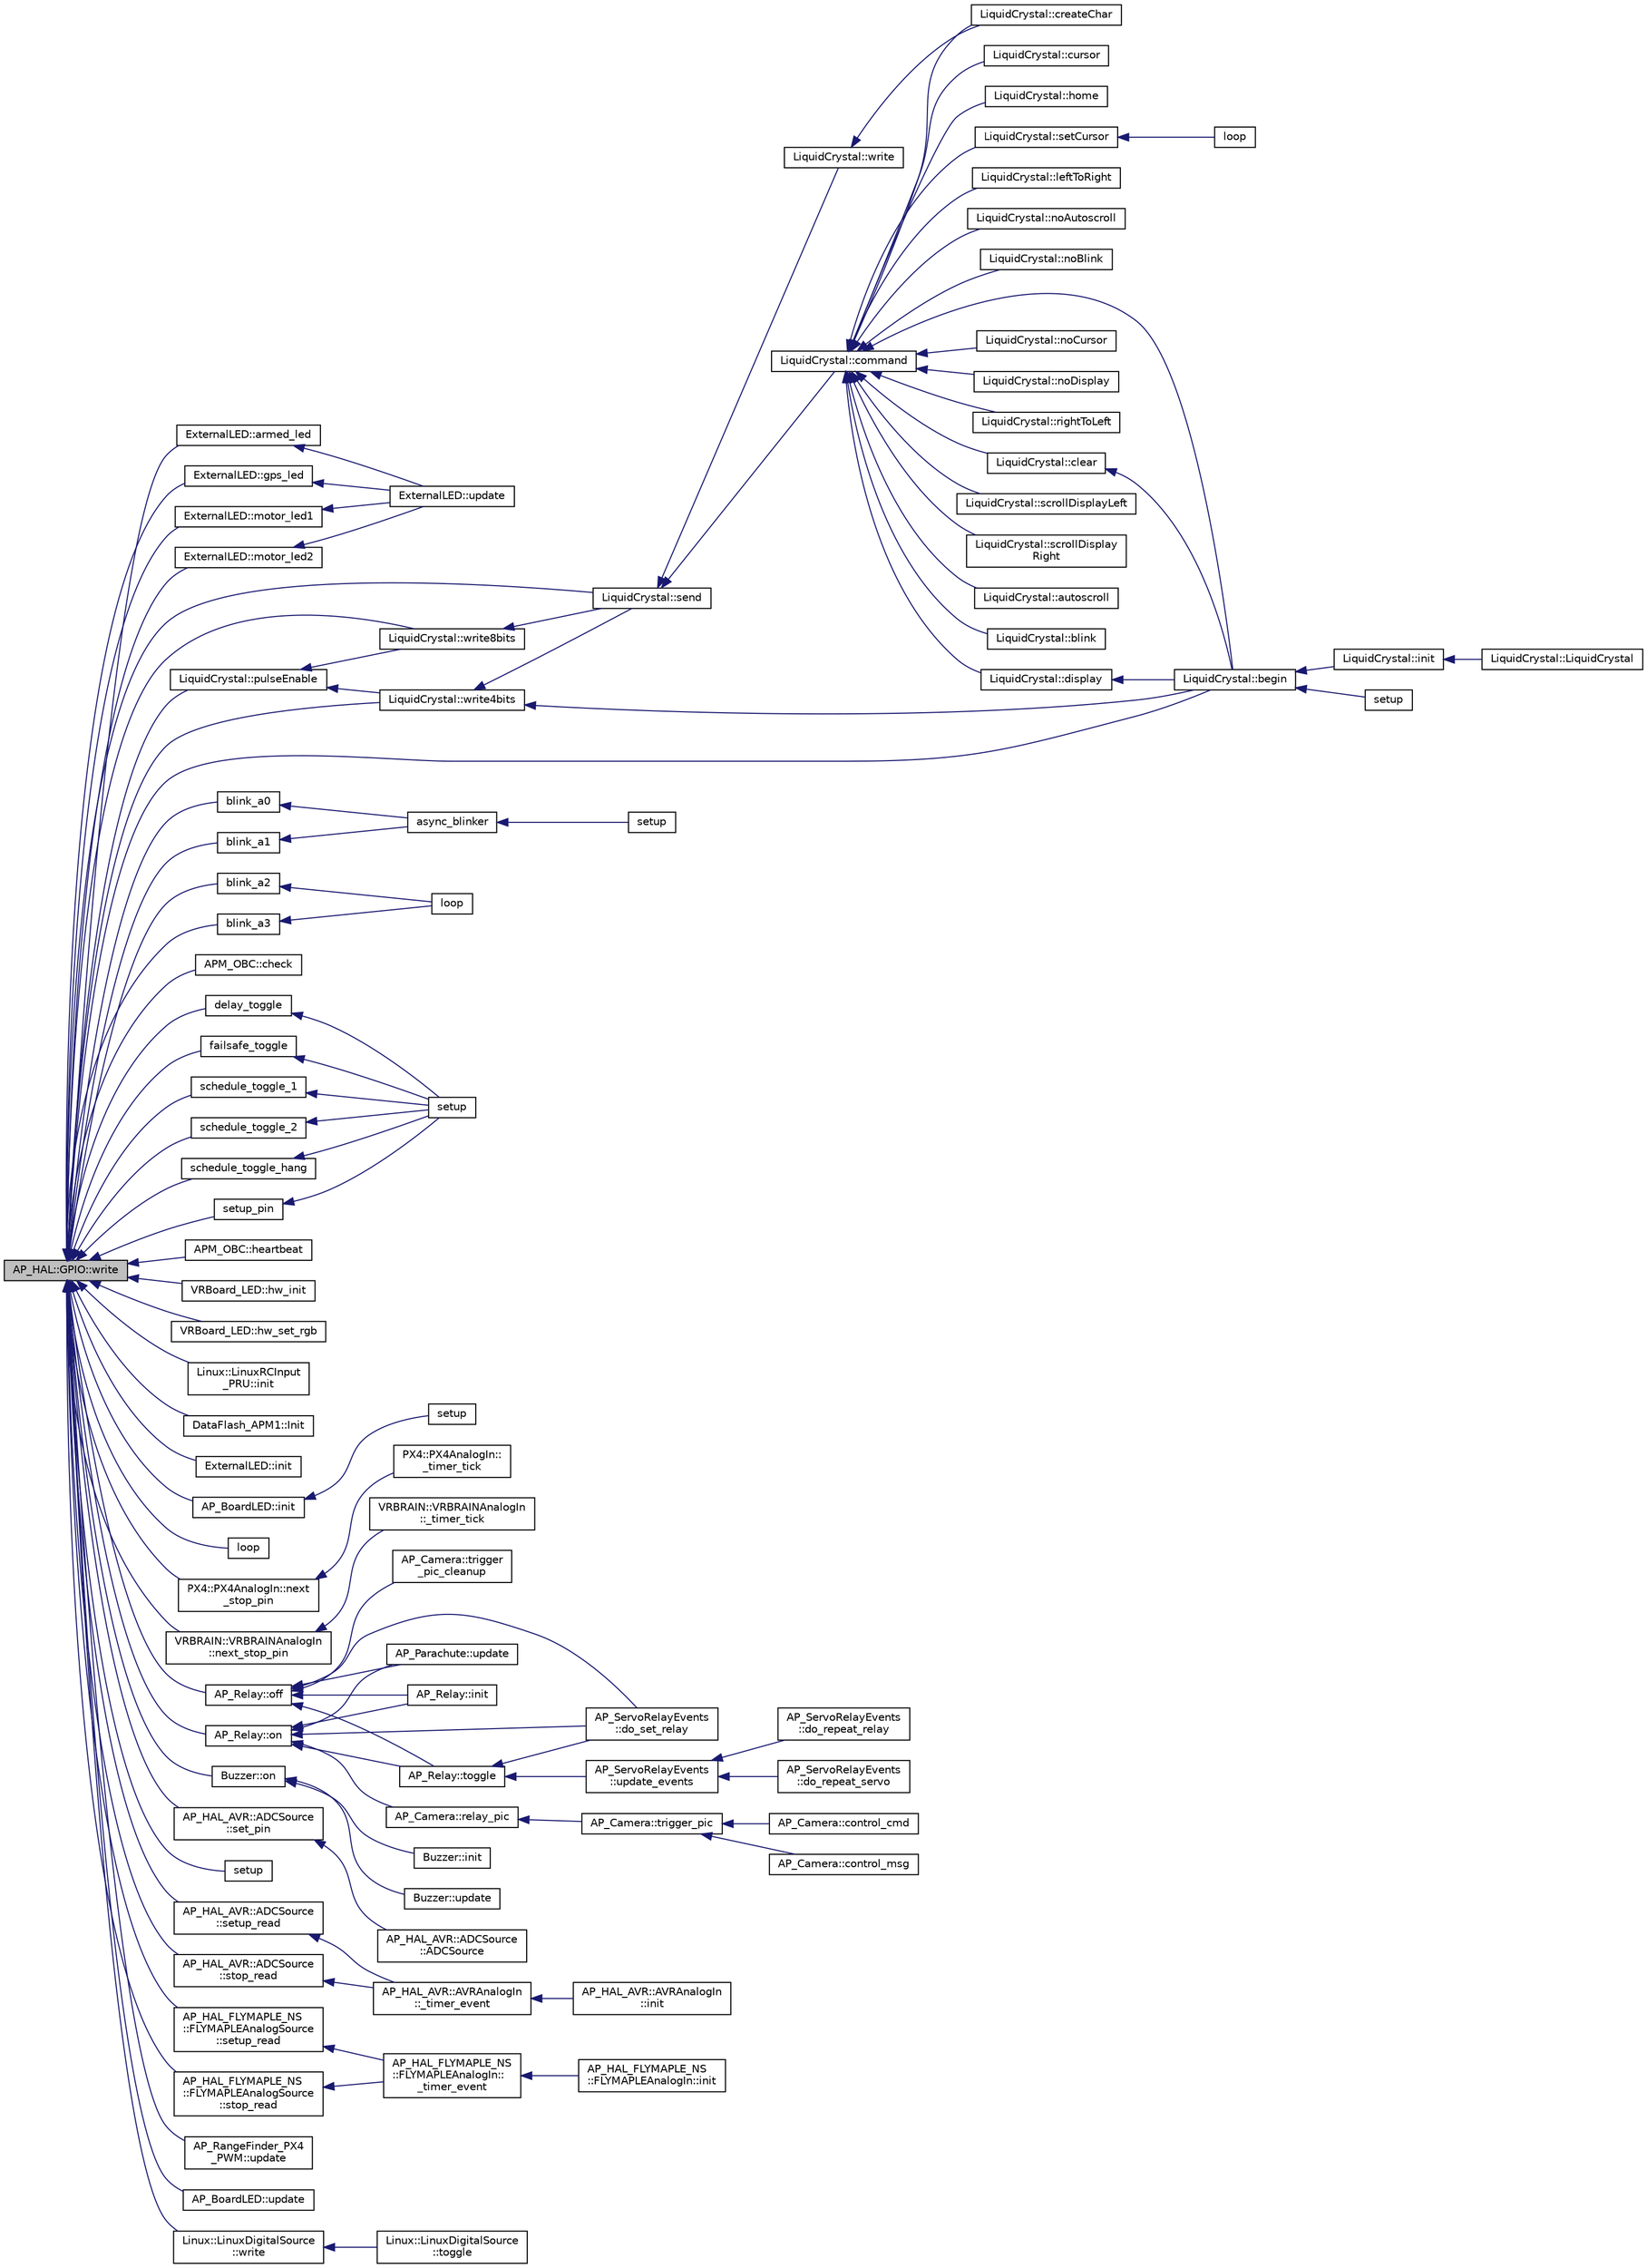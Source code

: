 digraph "AP_HAL::GPIO::write"
{
 // INTERACTIVE_SVG=YES
  edge [fontname="Helvetica",fontsize="10",labelfontname="Helvetica",labelfontsize="10"];
  node [fontname="Helvetica",fontsize="10",shape=record];
  rankdir="LR";
  Node1 [label="AP_HAL::GPIO::write",height=0.2,width=0.4,color="black", fillcolor="grey75", style="filled" fontcolor="black"];
  Node1 -> Node2 [dir="back",color="midnightblue",fontsize="10",style="solid",fontname="Helvetica"];
  Node2 [label="ExternalLED::armed_led",height=0.2,width=0.4,color="black", fillcolor="white", style="filled",URL="$classExternalLED.html#a7c818fff1f058f49e270f1df69c7fc07"];
  Node2 -> Node3 [dir="back",color="midnightblue",fontsize="10",style="solid",fontname="Helvetica"];
  Node3 [label="ExternalLED::update",height=0.2,width=0.4,color="black", fillcolor="white", style="filled",URL="$classExternalLED.html#a8cb1175f00faa179f2f68f39ac50a458"];
  Node1 -> Node4 [dir="back",color="midnightblue",fontsize="10",style="solid",fontname="Helvetica"];
  Node4 [label="LiquidCrystal::begin",height=0.2,width=0.4,color="black", fillcolor="white", style="filled",URL="$classLiquidCrystal.html#adb5f37d69809ed7c0772c74a4adff19b"];
  Node4 -> Node5 [dir="back",color="midnightblue",fontsize="10",style="solid",fontname="Helvetica"];
  Node5 [label="LiquidCrystal::init",height=0.2,width=0.4,color="black", fillcolor="white", style="filled",URL="$classLiquidCrystal.html#ae45eec827b26174f73e9cf3ddda635af"];
  Node5 -> Node6 [dir="back",color="midnightblue",fontsize="10",style="solid",fontname="Helvetica"];
  Node6 [label="LiquidCrystal::LiquidCrystal",height=0.2,width=0.4,color="black", fillcolor="white", style="filled",URL="$classLiquidCrystal.html#a30e3d865c4b4a003a36cb45903f93644"];
  Node4 -> Node7 [dir="back",color="midnightblue",fontsize="10",style="solid",fontname="Helvetica"];
  Node7 [label="setup",height=0.2,width=0.4,color="black", fillcolor="white", style="filled",URL="$LCDTest_8pde.html#a4fc01d736fe50cf5b977f755b675f11d"];
  Node1 -> Node8 [dir="back",color="midnightblue",fontsize="10",style="solid",fontname="Helvetica"];
  Node8 [label="blink_a0",height=0.2,width=0.4,color="black", fillcolor="white", style="filled",URL="$AP__HAL__AVR_2examples_2Semaphore_2Semaphore_8pde.html#ad26eab0db2acba1e252c0f9db67a2551"];
  Node8 -> Node9 [dir="back",color="midnightblue",fontsize="10",style="solid",fontname="Helvetica"];
  Node9 [label="async_blinker",height=0.2,width=0.4,color="black", fillcolor="white", style="filled",URL="$AP__HAL__AVR_2examples_2Semaphore_2Semaphore_8pde.html#a27754d2039e2a5f8efed763f3ad4cc74"];
  Node9 -> Node10 [dir="back",color="midnightblue",fontsize="10",style="solid",fontname="Helvetica"];
  Node10 [label="setup",height=0.2,width=0.4,color="black", fillcolor="white", style="filled",URL="$AP__HAL__AVR_2examples_2Semaphore_2Semaphore_8pde.html#a7dfd9b79bc5a37d7df40207afbc5431f"];
  Node1 -> Node11 [dir="back",color="midnightblue",fontsize="10",style="solid",fontname="Helvetica"];
  Node11 [label="blink_a1",height=0.2,width=0.4,color="black", fillcolor="white", style="filled",URL="$AP__HAL__AVR_2examples_2Semaphore_2Semaphore_8pde.html#acfa4efd9b979fe95ceabbbd93a87e540"];
  Node11 -> Node9 [dir="back",color="midnightblue",fontsize="10",style="solid",fontname="Helvetica"];
  Node1 -> Node12 [dir="back",color="midnightblue",fontsize="10",style="solid",fontname="Helvetica"];
  Node12 [label="blink_a2",height=0.2,width=0.4,color="black", fillcolor="white", style="filled",URL="$AP__HAL__AVR_2examples_2Semaphore_2Semaphore_8pde.html#aa7111f1280e1d20089f2e1e4fd73f25e"];
  Node12 -> Node13 [dir="back",color="midnightblue",fontsize="10",style="solid",fontname="Helvetica"];
  Node13 [label="loop",height=0.2,width=0.4,color="black", fillcolor="white", style="filled",URL="$AP__HAL__AVR_2examples_2Semaphore_2Semaphore_8pde.html#a0b33edabd7f1c4e4a0bf32c67269be2f"];
  Node1 -> Node14 [dir="back",color="midnightblue",fontsize="10",style="solid",fontname="Helvetica"];
  Node14 [label="blink_a3",height=0.2,width=0.4,color="black", fillcolor="white", style="filled",URL="$AP__HAL__AVR_2examples_2Semaphore_2Semaphore_8pde.html#a6d72fc68f0df4276eb0415cfabfe389c"];
  Node14 -> Node13 [dir="back",color="midnightblue",fontsize="10",style="solid",fontname="Helvetica"];
  Node1 -> Node15 [dir="back",color="midnightblue",fontsize="10",style="solid",fontname="Helvetica"];
  Node15 [label="APM_OBC::check",height=0.2,width=0.4,color="black", fillcolor="white", style="filled",URL="$classAPM__OBC.html#abcd546549be8688ab9cd0c46147dc077"];
  Node1 -> Node16 [dir="back",color="midnightblue",fontsize="10",style="solid",fontname="Helvetica"];
  Node16 [label="delay_toggle",height=0.2,width=0.4,color="black", fillcolor="white", style="filled",URL="$AP__HAL__AVR_2examples_2Scheduler_2Scheduler_8pde.html#a0464e12663d1cc5ef370fbe3991cfbd5"];
  Node16 -> Node17 [dir="back",color="midnightblue",fontsize="10",style="solid",fontname="Helvetica"];
  Node17 [label="setup",height=0.2,width=0.4,color="black", fillcolor="white", style="filled",URL="$AP__HAL__AVR_2examples_2Scheduler_2Scheduler_8pde.html#a7dfd9b79bc5a37d7df40207afbc5431f"];
  Node1 -> Node18 [dir="back",color="midnightblue",fontsize="10",style="solid",fontname="Helvetica"];
  Node18 [label="failsafe_toggle",height=0.2,width=0.4,color="black", fillcolor="white", style="filled",URL="$AP__HAL__AVR_2examples_2Scheduler_2Scheduler_8pde.html#a8a2f4c62dbf7f0197921b6ce6084a001"];
  Node18 -> Node17 [dir="back",color="midnightblue",fontsize="10",style="solid",fontname="Helvetica"];
  Node1 -> Node19 [dir="back",color="midnightblue",fontsize="10",style="solid",fontname="Helvetica"];
  Node19 [label="ExternalLED::gps_led",height=0.2,width=0.4,color="black", fillcolor="white", style="filled",URL="$classExternalLED.html#aa8be1ed06774218a107c6a2e90a1302b"];
  Node19 -> Node3 [dir="back",color="midnightblue",fontsize="10",style="solid",fontname="Helvetica"];
  Node1 -> Node20 [dir="back",color="midnightblue",fontsize="10",style="solid",fontname="Helvetica"];
  Node20 [label="APM_OBC::heartbeat",height=0.2,width=0.4,color="black", fillcolor="white", style="filled",URL="$classAPM__OBC.html#a403314b2d0960232f2681d2cc4ae864c"];
  Node1 -> Node21 [dir="back",color="midnightblue",fontsize="10",style="solid",fontname="Helvetica"];
  Node21 [label="VRBoard_LED::hw_init",height=0.2,width=0.4,color="black", fillcolor="white", style="filled",URL="$classVRBoard__LED.html#a85e5061a4ae9f1d6b3de076951ee5f7a"];
  Node1 -> Node22 [dir="back",color="midnightblue",fontsize="10",style="solid",fontname="Helvetica"];
  Node22 [label="VRBoard_LED::hw_set_rgb",height=0.2,width=0.4,color="black", fillcolor="white", style="filled",URL="$classVRBoard__LED.html#adf4afe11a6b0d9a5ad94fd8ebb8d3588"];
  Node1 -> Node23 [dir="back",color="midnightblue",fontsize="10",style="solid",fontname="Helvetica"];
  Node23 [label="Linux::LinuxRCInput\l_PRU::init",height=0.2,width=0.4,color="black", fillcolor="white", style="filled",URL="$classLinux_1_1LinuxRCInput__PRU.html#a75005316c12d28be80e8f135734a4b16"];
  Node1 -> Node24 [dir="back",color="midnightblue",fontsize="10",style="solid",fontname="Helvetica"];
  Node24 [label="DataFlash_APM1::Init",height=0.2,width=0.4,color="black", fillcolor="white", style="filled",URL="$classDataFlash__APM1.html#a97e03c262c2edd6e8070c0c6c0abf304"];
  Node1 -> Node25 [dir="back",color="midnightblue",fontsize="10",style="solid",fontname="Helvetica"];
  Node25 [label="ExternalLED::init",height=0.2,width=0.4,color="black", fillcolor="white", style="filled",URL="$classExternalLED.html#a28ac4e29e709c5be94a074f78bcdbcb6"];
  Node1 -> Node26 [dir="back",color="midnightblue",fontsize="10",style="solid",fontname="Helvetica"];
  Node26 [label="AP_BoardLED::init",height=0.2,width=0.4,color="black", fillcolor="white", style="filled",URL="$classAP__BoardLED.html#a0e4de7ec47c7e204d07481d707faf3dd"];
  Node26 -> Node27 [dir="back",color="midnightblue",fontsize="10",style="solid",fontname="Helvetica"];
  Node27 [label="setup",height=0.2,width=0.4,color="black", fillcolor="white", style="filled",URL="$GPS__AUTO__test_8pde.html#a4fc01d736fe50cf5b977f755b675f11d"];
  Node1 -> Node28 [dir="back",color="midnightblue",fontsize="10",style="solid",fontname="Helvetica"];
  Node28 [label="loop",height=0.2,width=0.4,color="black", fillcolor="white", style="filled",URL="$FLYMAPLE_2examples_2RCInput_2RCInput_8pde.html#a0b33edabd7f1c4e4a0bf32c67269be2f"];
  Node1 -> Node29 [dir="back",color="midnightblue",fontsize="10",style="solid",fontname="Helvetica"];
  Node29 [label="ExternalLED::motor_led1",height=0.2,width=0.4,color="black", fillcolor="white", style="filled",URL="$classExternalLED.html#a63fffcb5dffb7a8105f5a4d0d4e30010"];
  Node29 -> Node3 [dir="back",color="midnightblue",fontsize="10",style="solid",fontname="Helvetica"];
  Node1 -> Node30 [dir="back",color="midnightblue",fontsize="10",style="solid",fontname="Helvetica"];
  Node30 [label="ExternalLED::motor_led2",height=0.2,width=0.4,color="black", fillcolor="white", style="filled",URL="$classExternalLED.html#ae1bcb4e0eb1ecc285aeaf068e6205954"];
  Node30 -> Node3 [dir="back",color="midnightblue",fontsize="10",style="solid",fontname="Helvetica"];
  Node1 -> Node31 [dir="back",color="midnightblue",fontsize="10",style="solid",fontname="Helvetica"];
  Node31 [label="PX4::PX4AnalogIn::next\l_stop_pin",height=0.2,width=0.4,color="black", fillcolor="white", style="filled",URL="$classPX4_1_1PX4AnalogIn.html#a7faa536d4196883a2cc9e634e7ef2bc3"];
  Node31 -> Node32 [dir="back",color="midnightblue",fontsize="10",style="solid",fontname="Helvetica"];
  Node32 [label="PX4::PX4AnalogIn::\l_timer_tick",height=0.2,width=0.4,color="black", fillcolor="white", style="filled",URL="$classPX4_1_1PX4AnalogIn.html#a8a56bfd768600281c018928ffe92e638"];
  Node1 -> Node33 [dir="back",color="midnightblue",fontsize="10",style="solid",fontname="Helvetica"];
  Node33 [label="VRBRAIN::VRBRAINAnalogIn\l::next_stop_pin",height=0.2,width=0.4,color="black", fillcolor="white", style="filled",URL="$classVRBRAIN_1_1VRBRAINAnalogIn.html#a3bd770ed51b38ce10d4f5db6f234485c"];
  Node33 -> Node34 [dir="back",color="midnightblue",fontsize="10",style="solid",fontname="Helvetica"];
  Node34 [label="VRBRAIN::VRBRAINAnalogIn\l::_timer_tick",height=0.2,width=0.4,color="black", fillcolor="white", style="filled",URL="$classVRBRAIN_1_1VRBRAINAnalogIn.html#a40d1f2b6221fd1af277a15d8c4c2b841"];
  Node1 -> Node35 [dir="back",color="midnightblue",fontsize="10",style="solid",fontname="Helvetica"];
  Node35 [label="AP_Relay::off",height=0.2,width=0.4,color="black", fillcolor="white", style="filled",URL="$classAP__Relay.html#aff679a24b3c6b73f066e1e62c86e0fae"];
  Node35 -> Node36 [dir="back",color="midnightblue",fontsize="10",style="solid",fontname="Helvetica"];
  Node36 [label="AP_ServoRelayEvents\l::do_set_relay",height=0.2,width=0.4,color="black", fillcolor="white", style="filled",URL="$classAP__ServoRelayEvents.html#a97e7a71ad2ed00b9b4ceb20bc617be4c"];
  Node35 -> Node37 [dir="back",color="midnightblue",fontsize="10",style="solid",fontname="Helvetica"];
  Node37 [label="AP_Relay::init",height=0.2,width=0.4,color="black", fillcolor="white", style="filled",URL="$classAP__Relay.html#aa13db0b0f4e316fe33459b659a642d9f"];
  Node35 -> Node38 [dir="back",color="midnightblue",fontsize="10",style="solid",fontname="Helvetica"];
  Node38 [label="AP_Relay::toggle",height=0.2,width=0.4,color="black", fillcolor="white", style="filled",URL="$classAP__Relay.html#acadbe252379390594091edd75953456a"];
  Node38 -> Node36 [dir="back",color="midnightblue",fontsize="10",style="solid",fontname="Helvetica"];
  Node38 -> Node39 [dir="back",color="midnightblue",fontsize="10",style="solid",fontname="Helvetica"];
  Node39 [label="AP_ServoRelayEvents\l::update_events",height=0.2,width=0.4,color="black", fillcolor="white", style="filled",URL="$classAP__ServoRelayEvents.html#abae99d08dbec323313058baebc468f0e"];
  Node39 -> Node40 [dir="back",color="midnightblue",fontsize="10",style="solid",fontname="Helvetica"];
  Node40 [label="AP_ServoRelayEvents\l::do_repeat_relay",height=0.2,width=0.4,color="black", fillcolor="white", style="filled",URL="$classAP__ServoRelayEvents.html#a7bc553c3358ab805cc1ff315ca60ff97"];
  Node39 -> Node41 [dir="back",color="midnightblue",fontsize="10",style="solid",fontname="Helvetica"];
  Node41 [label="AP_ServoRelayEvents\l::do_repeat_servo",height=0.2,width=0.4,color="black", fillcolor="white", style="filled",URL="$classAP__ServoRelayEvents.html#af3cde3623c5f0fa9368aa46eb85f916e"];
  Node35 -> Node42 [dir="back",color="midnightblue",fontsize="10",style="solid",fontname="Helvetica"];
  Node42 [label="AP_Camera::trigger\l_pic_cleanup",height=0.2,width=0.4,color="black", fillcolor="white", style="filled",URL="$classAP__Camera.html#a3124ce12331fb79e0b68b7067d609be2"];
  Node35 -> Node43 [dir="back",color="midnightblue",fontsize="10",style="solid",fontname="Helvetica"];
  Node43 [label="AP_Parachute::update",height=0.2,width=0.4,color="black", fillcolor="white", style="filled",URL="$classAP__Parachute.html#a986da5e4faa8be2479c695317263a1cc",tooltip="update - shuts off the trigger should be called at about 10hz "];
  Node1 -> Node44 [dir="back",color="midnightblue",fontsize="10",style="solid",fontname="Helvetica"];
  Node44 [label="AP_Relay::on",height=0.2,width=0.4,color="black", fillcolor="white", style="filled",URL="$classAP__Relay.html#a8f00e5559174917b795ef84472822e53"];
  Node44 -> Node36 [dir="back",color="midnightblue",fontsize="10",style="solid",fontname="Helvetica"];
  Node44 -> Node37 [dir="back",color="midnightblue",fontsize="10",style="solid",fontname="Helvetica"];
  Node44 -> Node45 [dir="back",color="midnightblue",fontsize="10",style="solid",fontname="Helvetica"];
  Node45 [label="AP_Camera::relay_pic",height=0.2,width=0.4,color="black", fillcolor="white", style="filled",URL="$classAP__Camera.html#a73b785894a0650a4dd8b1ffc24c4c250",tooltip="basic relay activation "];
  Node45 -> Node46 [dir="back",color="midnightblue",fontsize="10",style="solid",fontname="Helvetica"];
  Node46 [label="AP_Camera::trigger_pic",height=0.2,width=0.4,color="black", fillcolor="white", style="filled",URL="$classAP__Camera.html#a74372e2b8e5d3cd3b464f2ef417cb0f6"];
  Node46 -> Node47 [dir="back",color="midnightblue",fontsize="10",style="solid",fontname="Helvetica"];
  Node47 [label="AP_Camera::control_cmd",height=0.2,width=0.4,color="black", fillcolor="white", style="filled",URL="$classAP__Camera.html#a8c38ae3e667768f0564aed16722453f3"];
  Node46 -> Node48 [dir="back",color="midnightblue",fontsize="10",style="solid",fontname="Helvetica"];
  Node48 [label="AP_Camera::control_msg",height=0.2,width=0.4,color="black", fillcolor="white", style="filled",URL="$classAP__Camera.html#a27664cf70d78d5af17d66a3d715048db",tooltip="decode MavLink that controls camera "];
  Node44 -> Node38 [dir="back",color="midnightblue",fontsize="10",style="solid",fontname="Helvetica"];
  Node44 -> Node43 [dir="back",color="midnightblue",fontsize="10",style="solid",fontname="Helvetica"];
  Node1 -> Node49 [dir="back",color="midnightblue",fontsize="10",style="solid",fontname="Helvetica"];
  Node49 [label="Buzzer::on",height=0.2,width=0.4,color="black", fillcolor="white", style="filled",URL="$classBuzzer.html#a7febd0198541a90c55bae1fd5db8aa0a",tooltip="on - turns the buzzer on or off "];
  Node49 -> Node50 [dir="back",color="midnightblue",fontsize="10",style="solid",fontname="Helvetica"];
  Node50 [label="Buzzer::init",height=0.2,width=0.4,color="black", fillcolor="white", style="filled",URL="$classBuzzer.html#a6ee5ad9fb45aacae1554ce6f179c0c91",tooltip="init - initialise the buzzer "];
  Node49 -> Node51 [dir="back",color="midnightblue",fontsize="10",style="solid",fontname="Helvetica"];
  Node51 [label="Buzzer::update",height=0.2,width=0.4,color="black", fillcolor="white", style="filled",URL="$classBuzzer.html#a36dfc211160a93e1f8f939cad7040da8",tooltip="update - updates buzzer according to timed_updated. Should be called at 50Hz "];
  Node1 -> Node52 [dir="back",color="midnightblue",fontsize="10",style="solid",fontname="Helvetica"];
  Node52 [label="LiquidCrystal::pulseEnable",height=0.2,width=0.4,color="black", fillcolor="white", style="filled",URL="$classLiquidCrystal.html#a44d84c010396c993f124d2feb9dc794d"];
  Node52 -> Node53 [dir="back",color="midnightblue",fontsize="10",style="solid",fontname="Helvetica"];
  Node53 [label="LiquidCrystal::write4bits",height=0.2,width=0.4,color="black", fillcolor="white", style="filled",URL="$classLiquidCrystal.html#ae1ad9d020a615296b3ee2d3c140e66c4"];
  Node53 -> Node4 [dir="back",color="midnightblue",fontsize="10",style="solid",fontname="Helvetica"];
  Node53 -> Node54 [dir="back",color="midnightblue",fontsize="10",style="solid",fontname="Helvetica"];
  Node54 [label="LiquidCrystal::send",height=0.2,width=0.4,color="black", fillcolor="white", style="filled",URL="$classLiquidCrystal.html#a8a1a410acbfd18084fdff4c540876346"];
  Node54 -> Node55 [dir="back",color="midnightblue",fontsize="10",style="solid",fontname="Helvetica"];
  Node55 [label="LiquidCrystal::command",height=0.2,width=0.4,color="black", fillcolor="white", style="filled",URL="$classLiquidCrystal.html#a9aab48e57cd068d0cb63e9c4ca4c47f0"];
  Node55 -> Node56 [dir="back",color="midnightblue",fontsize="10",style="solid",fontname="Helvetica"];
  Node56 [label="LiquidCrystal::autoscroll",height=0.2,width=0.4,color="black", fillcolor="white", style="filled",URL="$classLiquidCrystal.html#aa5ac50d6a2053eb1c06abe62614131b4"];
  Node55 -> Node4 [dir="back",color="midnightblue",fontsize="10",style="solid",fontname="Helvetica"];
  Node55 -> Node57 [dir="back",color="midnightblue",fontsize="10",style="solid",fontname="Helvetica"];
  Node57 [label="LiquidCrystal::blink",height=0.2,width=0.4,color="black", fillcolor="white", style="filled",URL="$classLiquidCrystal.html#a3eadecb726b55a400f08d5e520f9cb9b"];
  Node55 -> Node58 [dir="back",color="midnightblue",fontsize="10",style="solid",fontname="Helvetica"];
  Node58 [label="LiquidCrystal::clear",height=0.2,width=0.4,color="black", fillcolor="white", style="filled",URL="$classLiquidCrystal.html#a8c2ee5196df87db7a3541f947135df13"];
  Node58 -> Node4 [dir="back",color="midnightblue",fontsize="10",style="solid",fontname="Helvetica"];
  Node55 -> Node59 [dir="back",color="midnightblue",fontsize="10",style="solid",fontname="Helvetica"];
  Node59 [label="LiquidCrystal::createChar",height=0.2,width=0.4,color="black", fillcolor="white", style="filled",URL="$classLiquidCrystal.html#adee3f44b7c819e744cc22949cf390aa6"];
  Node55 -> Node60 [dir="back",color="midnightblue",fontsize="10",style="solid",fontname="Helvetica"];
  Node60 [label="LiquidCrystal::cursor",height=0.2,width=0.4,color="black", fillcolor="white", style="filled",URL="$classLiquidCrystal.html#a31f590023c937a6faabdfc50dfb18717"];
  Node55 -> Node61 [dir="back",color="midnightblue",fontsize="10",style="solid",fontname="Helvetica"];
  Node61 [label="LiquidCrystal::display",height=0.2,width=0.4,color="black", fillcolor="white", style="filled",URL="$classLiquidCrystal.html#a81bb76db1b82a8e55a07de6cb0a262b2"];
  Node61 -> Node4 [dir="back",color="midnightblue",fontsize="10",style="solid",fontname="Helvetica"];
  Node55 -> Node62 [dir="back",color="midnightblue",fontsize="10",style="solid",fontname="Helvetica"];
  Node62 [label="LiquidCrystal::home",height=0.2,width=0.4,color="black", fillcolor="white", style="filled",URL="$classLiquidCrystal.html#aeabdf852b59e8155ef7df8db008c8d55"];
  Node55 -> Node63 [dir="back",color="midnightblue",fontsize="10",style="solid",fontname="Helvetica"];
  Node63 [label="LiquidCrystal::leftToRight",height=0.2,width=0.4,color="black", fillcolor="white", style="filled",URL="$classLiquidCrystal.html#ae489f88dfac1680cbe61caf355026874"];
  Node55 -> Node64 [dir="back",color="midnightblue",fontsize="10",style="solid",fontname="Helvetica"];
  Node64 [label="LiquidCrystal::noAutoscroll",height=0.2,width=0.4,color="black", fillcolor="white", style="filled",URL="$classLiquidCrystal.html#ad4c142852e49b6fc2284a0fbc234172c"];
  Node55 -> Node65 [dir="back",color="midnightblue",fontsize="10",style="solid",fontname="Helvetica"];
  Node65 [label="LiquidCrystal::noBlink",height=0.2,width=0.4,color="black", fillcolor="white", style="filled",URL="$classLiquidCrystal.html#a05d4fa9025c421a833081090cb8039ac"];
  Node55 -> Node66 [dir="back",color="midnightblue",fontsize="10",style="solid",fontname="Helvetica"];
  Node66 [label="LiquidCrystal::noCursor",height=0.2,width=0.4,color="black", fillcolor="white", style="filled",URL="$classLiquidCrystal.html#ab2ec8e89fe805e3e0e842e53a45aaeae"];
  Node55 -> Node67 [dir="back",color="midnightblue",fontsize="10",style="solid",fontname="Helvetica"];
  Node67 [label="LiquidCrystal::noDisplay",height=0.2,width=0.4,color="black", fillcolor="white", style="filled",URL="$classLiquidCrystal.html#a85bbecc7cebc6e44972b191fbd175c23"];
  Node55 -> Node68 [dir="back",color="midnightblue",fontsize="10",style="solid",fontname="Helvetica"];
  Node68 [label="LiquidCrystal::rightToLeft",height=0.2,width=0.4,color="black", fillcolor="white", style="filled",URL="$classLiquidCrystal.html#a19018898bae01eb687442258cc60ffc9"];
  Node55 -> Node69 [dir="back",color="midnightblue",fontsize="10",style="solid",fontname="Helvetica"];
  Node69 [label="LiquidCrystal::scrollDisplayLeft",height=0.2,width=0.4,color="black", fillcolor="white", style="filled",URL="$classLiquidCrystal.html#afa91cf6e72bfc07537a3ad79f4864f29"];
  Node55 -> Node70 [dir="back",color="midnightblue",fontsize="10",style="solid",fontname="Helvetica"];
  Node70 [label="LiquidCrystal::scrollDisplay\lRight",height=0.2,width=0.4,color="black", fillcolor="white", style="filled",URL="$classLiquidCrystal.html#a271b5da2427321ae09da303b83567e90"];
  Node55 -> Node71 [dir="back",color="midnightblue",fontsize="10",style="solid",fontname="Helvetica"];
  Node71 [label="LiquidCrystal::setCursor",height=0.2,width=0.4,color="black", fillcolor="white", style="filled",URL="$classLiquidCrystal.html#a94bc7bf59c72b5d3326844cc0f1c5827"];
  Node71 -> Node72 [dir="back",color="midnightblue",fontsize="10",style="solid",fontname="Helvetica"];
  Node72 [label="loop",height=0.2,width=0.4,color="black", fillcolor="white", style="filled",URL="$LCDTest_8pde.html#afe461d27b9c48d5921c00d521181f12f"];
  Node54 -> Node73 [dir="back",color="midnightblue",fontsize="10",style="solid",fontname="Helvetica"];
  Node73 [label="LiquidCrystal::write",height=0.2,width=0.4,color="black", fillcolor="white", style="filled",URL="$classLiquidCrystal.html#a728e6f1ad663aaa59930f64255e30b90"];
  Node73 -> Node59 [dir="back",color="midnightblue",fontsize="10",style="solid",fontname="Helvetica"];
  Node52 -> Node74 [dir="back",color="midnightblue",fontsize="10",style="solid",fontname="Helvetica"];
  Node74 [label="LiquidCrystal::write8bits",height=0.2,width=0.4,color="black", fillcolor="white", style="filled",URL="$classLiquidCrystal.html#adc85e29d71f867846c7dee5e968224d8"];
  Node74 -> Node54 [dir="back",color="midnightblue",fontsize="10",style="solid",fontname="Helvetica"];
  Node1 -> Node75 [dir="back",color="midnightblue",fontsize="10",style="solid",fontname="Helvetica"];
  Node75 [label="schedule_toggle_1",height=0.2,width=0.4,color="black", fillcolor="white", style="filled",URL="$AP__HAL__AVR_2examples_2Scheduler_2Scheduler_8pde.html#a1cf0c46ff6e65cb452e5eb9dd66b5a51"];
  Node75 -> Node17 [dir="back",color="midnightblue",fontsize="10",style="solid",fontname="Helvetica"];
  Node1 -> Node76 [dir="back",color="midnightblue",fontsize="10",style="solid",fontname="Helvetica"];
  Node76 [label="schedule_toggle_2",height=0.2,width=0.4,color="black", fillcolor="white", style="filled",URL="$AP__HAL__AVR_2examples_2Scheduler_2Scheduler_8pde.html#a0d41c779a8f24e014eb15ea4694828dc"];
  Node76 -> Node17 [dir="back",color="midnightblue",fontsize="10",style="solid",fontname="Helvetica"];
  Node1 -> Node77 [dir="back",color="midnightblue",fontsize="10",style="solid",fontname="Helvetica"];
  Node77 [label="schedule_toggle_hang",height=0.2,width=0.4,color="black", fillcolor="white", style="filled",URL="$AP__HAL__AVR_2examples_2Scheduler_2Scheduler_8pde.html#a89a436c9641ff8359347203d312f7d93"];
  Node77 -> Node17 [dir="back",color="midnightblue",fontsize="10",style="solid",fontname="Helvetica"];
  Node1 -> Node54 [dir="back",color="midnightblue",fontsize="10",style="solid",fontname="Helvetica"];
  Node1 -> Node78 [dir="back",color="midnightblue",fontsize="10",style="solid",fontname="Helvetica"];
  Node78 [label="AP_HAL_AVR::ADCSource\l::set_pin",height=0.2,width=0.4,color="black", fillcolor="white", style="filled",URL="$classAP__HAL__AVR_1_1ADCSource.html#a5bc7d73cf6a329536f95a6cad8f9069e"];
  Node78 -> Node79 [dir="back",color="midnightblue",fontsize="10",style="solid",fontname="Helvetica"];
  Node79 [label="AP_HAL_AVR::ADCSource\l::ADCSource",height=0.2,width=0.4,color="black", fillcolor="white", style="filled",URL="$classAP__HAL__AVR_1_1ADCSource.html#a05c1eb4248640eb481e358e174be133f"];
  Node1 -> Node80 [dir="back",color="midnightblue",fontsize="10",style="solid",fontname="Helvetica"];
  Node80 [label="setup",height=0.2,width=0.4,color="black", fillcolor="white", style="filled",URL="$AHRS__Test_8pde.html#a7dfd9b79bc5a37d7df40207afbc5431f"];
  Node1 -> Node81 [dir="back",color="midnightblue",fontsize="10",style="solid",fontname="Helvetica"];
  Node81 [label="setup_pin",height=0.2,width=0.4,color="black", fillcolor="white", style="filled",URL="$AP__HAL__AVR_2examples_2Scheduler_2Scheduler_8pde.html#ae4dec54b1f719011f6e5319f5c715f86"];
  Node81 -> Node17 [dir="back",color="midnightblue",fontsize="10",style="solid",fontname="Helvetica"];
  Node1 -> Node82 [dir="back",color="midnightblue",fontsize="10",style="solid",fontname="Helvetica"];
  Node82 [label="AP_HAL_AVR::ADCSource\l::setup_read",height=0.2,width=0.4,color="black", fillcolor="white", style="filled",URL="$classAP__HAL__AVR_1_1ADCSource.html#a22a1b350b96a2501e186c0be7f3f5705"];
  Node82 -> Node83 [dir="back",color="midnightblue",fontsize="10",style="solid",fontname="Helvetica"];
  Node83 [label="AP_HAL_AVR::AVRAnalogIn\l::_timer_event",height=0.2,width=0.4,color="black", fillcolor="white", style="filled",URL="$classAP__HAL__AVR_1_1AVRAnalogIn.html#a8ad3a7de9f5985ed4576f8d16e260e9c"];
  Node83 -> Node84 [dir="back",color="midnightblue",fontsize="10",style="solid",fontname="Helvetica"];
  Node84 [label="AP_HAL_AVR::AVRAnalogIn\l::init",height=0.2,width=0.4,color="black", fillcolor="white", style="filled",URL="$classAP__HAL__AVR_1_1AVRAnalogIn.html#ad4424206d121b73373bf294c8595327e"];
  Node1 -> Node85 [dir="back",color="midnightblue",fontsize="10",style="solid",fontname="Helvetica"];
  Node85 [label="AP_HAL_FLYMAPLE_NS\l::FLYMAPLEAnalogSource\l::setup_read",height=0.2,width=0.4,color="black", fillcolor="white", style="filled",URL="$classAP__HAL__FLYMAPLE__NS_1_1FLYMAPLEAnalogSource.html#a6ef82686b073a411432ef5fc46978abd"];
  Node85 -> Node86 [dir="back",color="midnightblue",fontsize="10",style="solid",fontname="Helvetica"];
  Node86 [label="AP_HAL_FLYMAPLE_NS\l::FLYMAPLEAnalogIn::\l_timer_event",height=0.2,width=0.4,color="black", fillcolor="white", style="filled",URL="$classAP__HAL__FLYMAPLE__NS_1_1FLYMAPLEAnalogIn.html#ab17cfe5bb04acfc2d29d42928bec8fbc"];
  Node86 -> Node87 [dir="back",color="midnightblue",fontsize="10",style="solid",fontname="Helvetica"];
  Node87 [label="AP_HAL_FLYMAPLE_NS\l::FLYMAPLEAnalogIn::init",height=0.2,width=0.4,color="black", fillcolor="white", style="filled",URL="$classAP__HAL__FLYMAPLE__NS_1_1FLYMAPLEAnalogIn.html#ae423a39ebccf9024db5e7097a6c0a7ca"];
  Node1 -> Node88 [dir="back",color="midnightblue",fontsize="10",style="solid",fontname="Helvetica"];
  Node88 [label="AP_HAL_AVR::ADCSource\l::stop_read",height=0.2,width=0.4,color="black", fillcolor="white", style="filled",URL="$classAP__HAL__AVR_1_1ADCSource.html#ab85fa1e4f7b1946ae38b758847e8e785"];
  Node88 -> Node83 [dir="back",color="midnightblue",fontsize="10",style="solid",fontname="Helvetica"];
  Node1 -> Node89 [dir="back",color="midnightblue",fontsize="10",style="solid",fontname="Helvetica"];
  Node89 [label="AP_HAL_FLYMAPLE_NS\l::FLYMAPLEAnalogSource\l::stop_read",height=0.2,width=0.4,color="black", fillcolor="white", style="filled",URL="$classAP__HAL__FLYMAPLE__NS_1_1FLYMAPLEAnalogSource.html#aec39c0595cf7aaf3e1f7a349c74d0579"];
  Node89 -> Node86 [dir="back",color="midnightblue",fontsize="10",style="solid",fontname="Helvetica"];
  Node1 -> Node90 [dir="back",color="midnightblue",fontsize="10",style="solid",fontname="Helvetica"];
  Node90 [label="AP_RangeFinder_PX4\l_PWM::update",height=0.2,width=0.4,color="black", fillcolor="white", style="filled",URL="$classAP__RangeFinder__PX4__PWM.html#a434a00adf4f58b34de67fb54131cdec0"];
  Node1 -> Node91 [dir="back",color="midnightblue",fontsize="10",style="solid",fontname="Helvetica"];
  Node91 [label="AP_BoardLED::update",height=0.2,width=0.4,color="black", fillcolor="white", style="filled",URL="$classAP__BoardLED.html#a1878a307686bde4c8004c2c995125bc4"];
  Node1 -> Node92 [dir="back",color="midnightblue",fontsize="10",style="solid",fontname="Helvetica"];
  Node92 [label="Linux::LinuxDigitalSource\l::write",height=0.2,width=0.4,color="black", fillcolor="white", style="filled",URL="$classLinux_1_1LinuxDigitalSource.html#a24773790be26a50ec4ecb8ad609961c9"];
  Node92 -> Node93 [dir="back",color="midnightblue",fontsize="10",style="solid",fontname="Helvetica"];
  Node93 [label="Linux::LinuxDigitalSource\l::toggle",height=0.2,width=0.4,color="black", fillcolor="white", style="filled",URL="$classLinux_1_1LinuxDigitalSource.html#a688f96c36d4cd87b625ac26547753ef9"];
  Node1 -> Node53 [dir="back",color="midnightblue",fontsize="10",style="solid",fontname="Helvetica"];
  Node1 -> Node74 [dir="back",color="midnightblue",fontsize="10",style="solid",fontname="Helvetica"];
}
